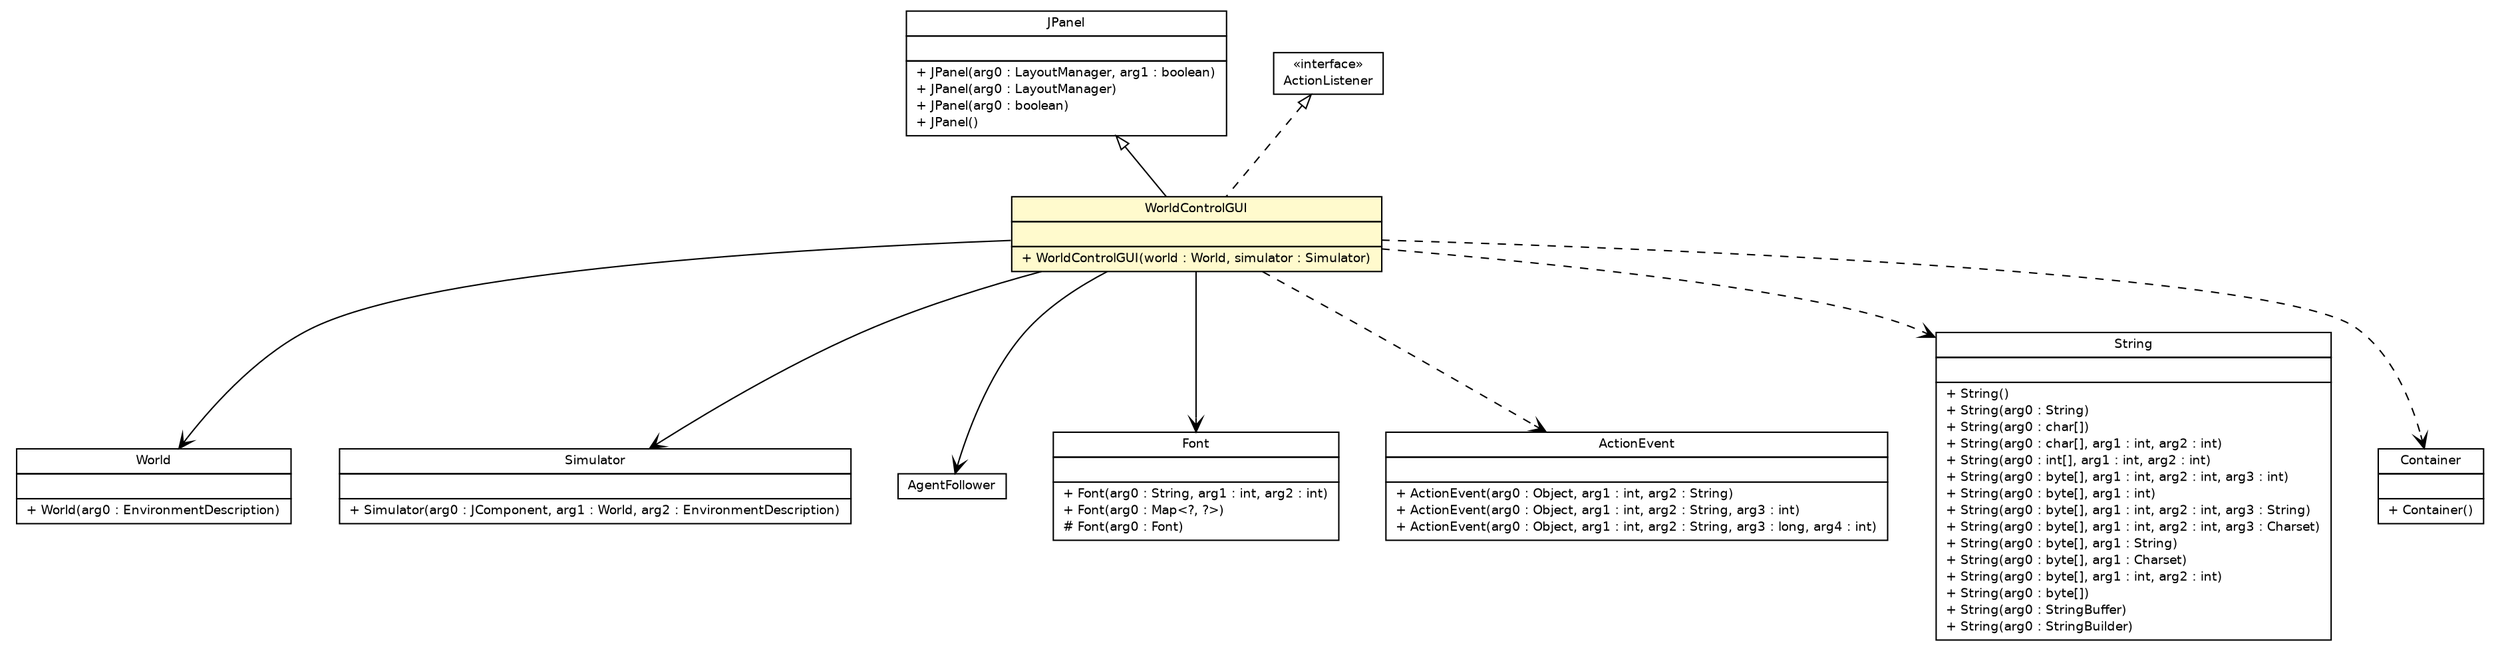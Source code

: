 #!/usr/local/bin/dot
#
# Class diagram 
# Generated by UMLGraph version 5.1 (http://www.umlgraph.org/)
#

digraph G {
	edge [fontname="Helvetica",fontsize=10,labelfontname="Helvetica",labelfontsize=10];
	node [fontname="Helvetica",fontsize=10,shape=plaintext];
	nodesep=0.25;
	ranksep=0.5;
	// es.upm.dit.gsi.gsilejos.simbad.gui.WorldControlGUI
	c524 [label=<<table title="es.upm.dit.gsi.gsilejos.simbad.gui.WorldControlGUI" border="0" cellborder="1" cellspacing="0" cellpadding="2" port="p" bgcolor="lemonChiffon" href="./WorldControlGUI.html">
		<tr><td><table border="0" cellspacing="0" cellpadding="1">
<tr><td align="center" balign="center"> WorldControlGUI </td></tr>
		</table></td></tr>
		<tr><td><table border="0" cellspacing="0" cellpadding="1">
<tr><td align="left" balign="left">  </td></tr>
		</table></td></tr>
		<tr><td><table border="0" cellspacing="0" cellpadding="1">
<tr><td align="left" balign="left"> + WorldControlGUI(world : World, simulator : Simulator) </td></tr>
		</table></td></tr>
		</table>>, fontname="Helvetica", fontcolor="black", fontsize=9.0];
	//es.upm.dit.gsi.gsilejos.simbad.gui.WorldControlGUI extends javax.swing.JPanel
	c526:p -> c524:p [dir=back,arrowtail=empty];
	//es.upm.dit.gsi.gsilejos.simbad.gui.WorldControlGUI implements java.awt.event.ActionListener
	c527:p -> c524:p [dir=back,arrowtail=empty,style=dashed];
	// es.upm.dit.gsi.gsilejos.simbad.gui.WorldControlGUI NAVASSOC simbad.sim.World
	c524:p -> c528:p [taillabel="", label="", headlabel="", fontname="Helvetica", fontcolor="black", fontsize=10.0, color="black", arrowhead=open];
	// es.upm.dit.gsi.gsilejos.simbad.gui.WorldControlGUI NAVASSOC simbad.sim.Simulator
	c524:p -> c529:p [taillabel="", label="", headlabel="", fontname="Helvetica", fontcolor="black", fontsize=10.0, color="black", arrowhead=open];
	// es.upm.dit.gsi.gsilejos.simbad.gui.WorldControlGUI NAVASSOC es.upm.dit.gsi.gsilejos.simbad.gui.AgentFollower
	c524:p -> c530:p [taillabel="", label="", headlabel="", fontname="Helvetica", fontcolor="black", fontsize=10.0, color="black", arrowhead=open];
	// es.upm.dit.gsi.gsilejos.simbad.gui.WorldControlGUI NAVASSOC java.awt.Font
	c524:p -> c531:p [taillabel="", label="", headlabel="", fontname="Helvetica", fontcolor="black", fontsize=10.0, color="black", arrowhead=open];
	// es.upm.dit.gsi.gsilejos.simbad.gui.WorldControlGUI DEPEND java.awt.event.ActionEvent
	c524:p -> c532:p [taillabel="", label="", headlabel="", fontname="Helvetica", fontcolor="black", fontsize=10.0, color="black", arrowhead=open, style=dashed];
	// es.upm.dit.gsi.gsilejos.simbad.gui.WorldControlGUI DEPEND java.lang.String
	c524:p -> c533:p [taillabel="", label="", headlabel="", fontname="Helvetica", fontcolor="black", fontsize=10.0, color="black", arrowhead=open, style=dashed];
	// es.upm.dit.gsi.gsilejos.simbad.gui.WorldControlGUI DEPEND java.awt.Container
	c524:p -> c534:p [taillabel="", label="", headlabel="", fontname="Helvetica", fontcolor="black", fontsize=10.0, color="black", arrowhead=open, style=dashed];
	// simbad.sim.Simulator
	c529 [label=<<table title="simbad.sim.Simulator" border="0" cellborder="1" cellspacing="0" cellpadding="2" port="p" href="http://java.sun.com/j2se/1.4.2/docs/api/simbad/sim/Simulator.html">
		<tr><td><table border="0" cellspacing="0" cellpadding="1">
<tr><td align="center" balign="center"> Simulator </td></tr>
		</table></td></tr>
		<tr><td><table border="0" cellspacing="0" cellpadding="1">
<tr><td align="left" balign="left">  </td></tr>
		</table></td></tr>
		<tr><td><table border="0" cellspacing="0" cellpadding="1">
<tr><td align="left" balign="left"> + Simulator(arg0 : JComponent, arg1 : World, arg2 : EnvironmentDescription) </td></tr>
		</table></td></tr>
		</table>>, fontname="Helvetica", fontcolor="black", fontsize=9.0];
	// es.upm.dit.gsi.gsilejos.simbad.gui.AgentFollower
	c530 [label=<<table title="es.upm.dit.gsi.gsilejos.simbad.gui.AgentFollower" border="0" cellborder="1" cellspacing="0" cellpadding="2" port="p" href="http://java.sun.com/j2se/1.4.2/docs/api/es/upm/dit/gsi/gsilejos/simbad/gui/AgentFollower.html">
		<tr><td><table border="0" cellspacing="0" cellpadding="1">
<tr><td align="center" balign="center"> AgentFollower </td></tr>
		</table></td></tr>
		</table>>, fontname="Helvetica", fontcolor="black", fontsize=9.0];
	// javax.swing.JPanel
	c526 [label=<<table title="javax.swing.JPanel" border="0" cellborder="1" cellspacing="0" cellpadding="2" port="p" href="http://java.sun.com/j2se/1.4.2/docs/api/javax/swing/JPanel.html">
		<tr><td><table border="0" cellspacing="0" cellpadding="1">
<tr><td align="center" balign="center"> JPanel </td></tr>
		</table></td></tr>
		<tr><td><table border="0" cellspacing="0" cellpadding="1">
<tr><td align="left" balign="left">  </td></tr>
		</table></td></tr>
		<tr><td><table border="0" cellspacing="0" cellpadding="1">
<tr><td align="left" balign="left"> + JPanel(arg0 : LayoutManager, arg1 : boolean) </td></tr>
<tr><td align="left" balign="left"> + JPanel(arg0 : LayoutManager) </td></tr>
<tr><td align="left" balign="left"> + JPanel(arg0 : boolean) </td></tr>
<tr><td align="left" balign="left"> + JPanel() </td></tr>
		</table></td></tr>
		</table>>, fontname="Helvetica", fontcolor="black", fontsize=9.0];
	// simbad.sim.World
	c528 [label=<<table title="simbad.sim.World" border="0" cellborder="1" cellspacing="0" cellpadding="2" port="p" href="http://java.sun.com/j2se/1.4.2/docs/api/simbad/sim/World.html">
		<tr><td><table border="0" cellspacing="0" cellpadding="1">
<tr><td align="center" balign="center"> World </td></tr>
		</table></td></tr>
		<tr><td><table border="0" cellspacing="0" cellpadding="1">
<tr><td align="left" balign="left">  </td></tr>
		</table></td></tr>
		<tr><td><table border="0" cellspacing="0" cellpadding="1">
<tr><td align="left" balign="left"> + World(arg0 : EnvironmentDescription) </td></tr>
		</table></td></tr>
		</table>>, fontname="Helvetica", fontcolor="black", fontsize=9.0];
	// java.awt.event.ActionEvent
	c532 [label=<<table title="java.awt.event.ActionEvent" border="0" cellborder="1" cellspacing="0" cellpadding="2" port="p" href="http://java.sun.com/j2se/1.4.2/docs/api/java/awt/event/ActionEvent.html">
		<tr><td><table border="0" cellspacing="0" cellpadding="1">
<tr><td align="center" balign="center"> ActionEvent </td></tr>
		</table></td></tr>
		<tr><td><table border="0" cellspacing="0" cellpadding="1">
<tr><td align="left" balign="left">  </td></tr>
		</table></td></tr>
		<tr><td><table border="0" cellspacing="0" cellpadding="1">
<tr><td align="left" balign="left"> + ActionEvent(arg0 : Object, arg1 : int, arg2 : String) </td></tr>
<tr><td align="left" balign="left"> + ActionEvent(arg0 : Object, arg1 : int, arg2 : String, arg3 : int) </td></tr>
<tr><td align="left" balign="left"> + ActionEvent(arg0 : Object, arg1 : int, arg2 : String, arg3 : long, arg4 : int) </td></tr>
		</table></td></tr>
		</table>>, fontname="Helvetica", fontcolor="black", fontsize=9.0];
	// java.awt.event.ActionListener
	c527 [label=<<table title="java.awt.event.ActionListener" border="0" cellborder="1" cellspacing="0" cellpadding="2" port="p" href="http://java.sun.com/j2se/1.4.2/docs/api/java/awt/event/ActionListener.html">
		<tr><td><table border="0" cellspacing="0" cellpadding="1">
<tr><td align="center" balign="center"> &#171;interface&#187; </td></tr>
<tr><td align="center" balign="center"> ActionListener </td></tr>
		</table></td></tr>
		</table>>, fontname="Helvetica", fontcolor="black", fontsize=9.0];
	// java.lang.String
	c533 [label=<<table title="java.lang.String" border="0" cellborder="1" cellspacing="0" cellpadding="2" port="p" href="http://java.sun.com/j2se/1.4.2/docs/api/java/lang/String.html">
		<tr><td><table border="0" cellspacing="0" cellpadding="1">
<tr><td align="center" balign="center"> String </td></tr>
		</table></td></tr>
		<tr><td><table border="0" cellspacing="0" cellpadding="1">
<tr><td align="left" balign="left">  </td></tr>
		</table></td></tr>
		<tr><td><table border="0" cellspacing="0" cellpadding="1">
<tr><td align="left" balign="left"> + String() </td></tr>
<tr><td align="left" balign="left"> + String(arg0 : String) </td></tr>
<tr><td align="left" balign="left"> + String(arg0 : char[]) </td></tr>
<tr><td align="left" balign="left"> + String(arg0 : char[], arg1 : int, arg2 : int) </td></tr>
<tr><td align="left" balign="left"> + String(arg0 : int[], arg1 : int, arg2 : int) </td></tr>
<tr><td align="left" balign="left"> + String(arg0 : byte[], arg1 : int, arg2 : int, arg3 : int) </td></tr>
<tr><td align="left" balign="left"> + String(arg0 : byte[], arg1 : int) </td></tr>
<tr><td align="left" balign="left"> + String(arg0 : byte[], arg1 : int, arg2 : int, arg3 : String) </td></tr>
<tr><td align="left" balign="left"> + String(arg0 : byte[], arg1 : int, arg2 : int, arg3 : Charset) </td></tr>
<tr><td align="left" balign="left"> + String(arg0 : byte[], arg1 : String) </td></tr>
<tr><td align="left" balign="left"> + String(arg0 : byte[], arg1 : Charset) </td></tr>
<tr><td align="left" balign="left"> + String(arg0 : byte[], arg1 : int, arg2 : int) </td></tr>
<tr><td align="left" balign="left"> + String(arg0 : byte[]) </td></tr>
<tr><td align="left" balign="left"> + String(arg0 : StringBuffer) </td></tr>
<tr><td align="left" balign="left"> + String(arg0 : StringBuilder) </td></tr>
		</table></td></tr>
		</table>>, fontname="Helvetica", fontcolor="black", fontsize=9.0];
	// java.awt.Font
	c531 [label=<<table title="java.awt.Font" border="0" cellborder="1" cellspacing="0" cellpadding="2" port="p" href="http://java.sun.com/j2se/1.4.2/docs/api/java/awt/Font.html">
		<tr><td><table border="0" cellspacing="0" cellpadding="1">
<tr><td align="center" balign="center"> Font </td></tr>
		</table></td></tr>
		<tr><td><table border="0" cellspacing="0" cellpadding="1">
<tr><td align="left" balign="left">  </td></tr>
		</table></td></tr>
		<tr><td><table border="0" cellspacing="0" cellpadding="1">
<tr><td align="left" balign="left"> + Font(arg0 : String, arg1 : int, arg2 : int) </td></tr>
<tr><td align="left" balign="left"> + Font(arg0 : Map&lt;?, ?&gt;) </td></tr>
<tr><td align="left" balign="left"> # Font(arg0 : Font) </td></tr>
		</table></td></tr>
		</table>>, fontname="Helvetica", fontcolor="black", fontsize=9.0];
	// java.awt.Container
	c534 [label=<<table title="java.awt.Container" border="0" cellborder="1" cellspacing="0" cellpadding="2" port="p" href="http://java.sun.com/j2se/1.4.2/docs/api/java/awt/Container.html">
		<tr><td><table border="0" cellspacing="0" cellpadding="1">
<tr><td align="center" balign="center"> Container </td></tr>
		</table></td></tr>
		<tr><td><table border="0" cellspacing="0" cellpadding="1">
<tr><td align="left" balign="left">  </td></tr>
		</table></td></tr>
		<tr><td><table border="0" cellspacing="0" cellpadding="1">
<tr><td align="left" balign="left"> + Container() </td></tr>
		</table></td></tr>
		</table>>, fontname="Helvetica", fontcolor="black", fontsize=9.0];
}

